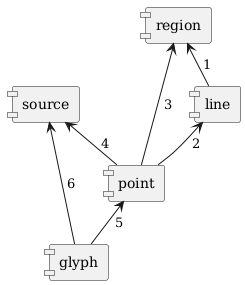@startuml top_level_modules
skinparam ranksep 25
skinparam componentStyle uml1
skinparam defaultFontName DejaVu Serif

component "source" as src
component "region" as reg
component "line" as line
component "point" as pts
component "glyph" as gly

line -u-> reg : 1
pts -u-> line : 2
pts -u-> reg : 3
pts -u-> src : 4
gly -u-> pts : 5
gly -u-> src : 6

@enduml